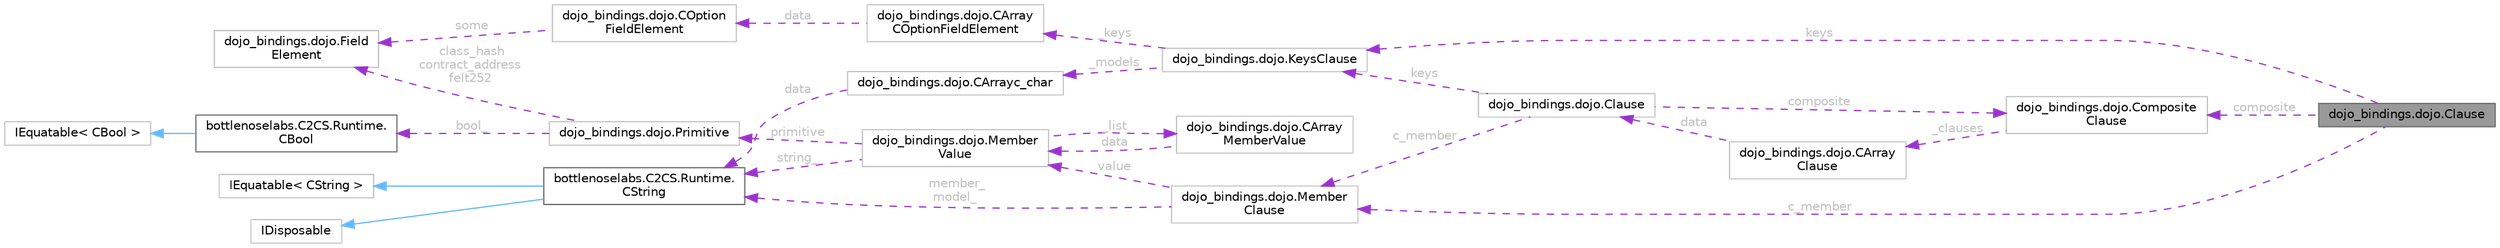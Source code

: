 digraph "dojo_bindings.dojo.Clause"
{
 // LATEX_PDF_SIZE
  bgcolor="transparent";
  edge [fontname=Helvetica,fontsize=10,labelfontname=Helvetica,labelfontsize=10];
  node [fontname=Helvetica,fontsize=10,shape=box,height=0.2,width=0.4];
  rankdir="LR";
  Node1 [id="Node000001",label="dojo_bindings.dojo.Clause",height=0.2,width=0.4,color="gray40", fillcolor="grey60", style="filled", fontcolor="black",tooltip=" "];
  Node2 -> Node1 [id="edge1_Node000001_Node000002",dir="back",color="darkorchid3",style="dashed",tooltip=" ",label=" keys",fontcolor="grey" ];
  Node2 [id="Node000002",label="dojo_bindings.dojo.KeysClause",height=0.2,width=0.4,color="grey75", fillcolor="white", style="filled",URL="$structdojo__bindings_1_1dojo_1_1_keys_clause.html",tooltip=" "];
  Node3 -> Node2 [id="edge2_Node000002_Node000003",dir="back",color="darkorchid3",style="dashed",tooltip=" ",label=" _keys",fontcolor="grey" ];
  Node3 [id="Node000003",label="dojo_bindings.dojo.CArray\lCOptionFieldElement",height=0.2,width=0.4,color="grey75", fillcolor="white", style="filled",URL="$structdojo__bindings_1_1dojo_1_1_c_array_c_option_field_element.html",tooltip=" "];
  Node4 -> Node3 [id="edge3_Node000003_Node000004",dir="back",color="darkorchid3",style="dashed",tooltip=" ",label=" data",fontcolor="grey" ];
  Node4 [id="Node000004",label="dojo_bindings.dojo.COption\lFieldElement",height=0.2,width=0.4,color="grey75", fillcolor="white", style="filled",URL="$structdojo__bindings_1_1dojo_1_1_c_option_field_element.html",tooltip=" "];
  Node5 -> Node4 [id="edge4_Node000004_Node000005",dir="back",color="darkorchid3",style="dashed",tooltip=" ",label=" some",fontcolor="grey" ];
  Node5 [id="Node000005",label="dojo_bindings.dojo.Field\lElement",height=0.2,width=0.4,color="grey75", fillcolor="white", style="filled",URL="$structdojo__bindings_1_1dojo_1_1_field_element.html",tooltip=" "];
  Node6 -> Node2 [id="edge5_Node000002_Node000006",dir="back",color="darkorchid3",style="dashed",tooltip=" ",label=" _models",fontcolor="grey" ];
  Node6 [id="Node000006",label="dojo_bindings.dojo.CArrayc_char",height=0.2,width=0.4,color="grey75", fillcolor="white", style="filled",URL="$structdojo__bindings_1_1dojo_1_1_c_arrayc__char.html",tooltip=" "];
  Node7 -> Node6 [id="edge6_Node000006_Node000007",dir="back",color="darkorchid3",style="dashed",tooltip=" ",label=" data",fontcolor="grey" ];
  Node7 [id="Node000007",label="bottlenoselabs.C2CS.Runtime.\lCString",height=0.2,width=0.4,color="gray40", fillcolor="white", style="filled",URL="$structbottlenoselabs_1_1_c2_c_s_1_1_runtime_1_1_c_string.html",tooltip="A pointer value type of bytes that represent a string; the C type char*."];
  Node8 -> Node7 [id="edge7_Node000007_Node000008",dir="back",color="steelblue1",style="solid",tooltip=" "];
  Node8 [id="Node000008",label="IEquatable\< CString \>",height=0.2,width=0.4,color="grey75", fillcolor="white", style="filled",tooltip=" "];
  Node9 -> Node7 [id="edge8_Node000007_Node000009",dir="back",color="steelblue1",style="solid",tooltip=" "];
  Node9 [id="Node000009",label="IDisposable",height=0.2,width=0.4,color="grey75", fillcolor="white", style="filled",tooltip=" "];
  Node10 -> Node1 [id="edge9_Node000001_Node000010",dir="back",color="darkorchid3",style="dashed",tooltip=" ",label=" c_member",fontcolor="grey" ];
  Node10 [id="Node000010",label="dojo_bindings.dojo.Member\lClause",height=0.2,width=0.4,color="grey75", fillcolor="white", style="filled",URL="$structdojo__bindings_1_1dojo_1_1_member_clause.html",tooltip=" "];
  Node7 -> Node10 [id="edge10_Node000010_Node000007",dir="back",color="darkorchid3",style="dashed",tooltip=" ",label=" member_\nmodel_",fontcolor="grey" ];
  Node11 -> Node10 [id="edge11_Node000010_Node000011",dir="back",color="darkorchid3",style="dashed",tooltip=" ",label=" value",fontcolor="grey" ];
  Node11 [id="Node000011",label="dojo_bindings.dojo.Member\lValue",height=0.2,width=0.4,color="grey75", fillcolor="white", style="filled",URL="$structdojo__bindings_1_1dojo_1_1_member_value.html",tooltip=" "];
  Node12 -> Node11 [id="edge12_Node000011_Node000012",dir="back",color="darkorchid3",style="dashed",tooltip=" ",label=" primitive",fontcolor="grey" ];
  Node12 [id="Node000012",label="dojo_bindings.dojo.Primitive",height=0.2,width=0.4,color="grey75", fillcolor="white", style="filled",URL="$structdojo__bindings_1_1dojo_1_1_primitive.html",tooltip=" "];
  Node13 -> Node12 [id="edge13_Node000012_Node000013",dir="back",color="darkorchid3",style="dashed",tooltip=" ",label=" bool_",fontcolor="grey" ];
  Node13 [id="Node000013",label="bottlenoselabs.C2CS.Runtime.\lCBool",height=0.2,width=0.4,color="gray40", fillcolor="white", style="filled",URL="$structbottlenoselabs_1_1_c2_c_s_1_1_runtime_1_1_c_bool.html",tooltip="A boolean value type with the same memory layout as a byte in both managed and unmanaged contexts; eq..."];
  Node14 -> Node13 [id="edge14_Node000013_Node000014",dir="back",color="steelblue1",style="solid",tooltip=" "];
  Node14 [id="Node000014",label="IEquatable\< CBool \>",height=0.2,width=0.4,color="grey75", fillcolor="white", style="filled",tooltip=" "];
  Node5 -> Node12 [id="edge15_Node000012_Node000005",dir="back",color="darkorchid3",style="dashed",tooltip=" ",label=" class_hash\ncontract_address\nfelt252",fontcolor="grey" ];
  Node7 -> Node11 [id="edge16_Node000011_Node000007",dir="back",color="darkorchid3",style="dashed",tooltip=" ",label=" string_",fontcolor="grey" ];
  Node15 -> Node11 [id="edge17_Node000011_Node000015",dir="back",color="darkorchid3",style="dashed",tooltip=" ",label=" _list",fontcolor="grey" ];
  Node15 [id="Node000015",label="dojo_bindings.dojo.CArray\lMemberValue",height=0.2,width=0.4,color="grey75", fillcolor="white", style="filled",URL="$structdojo__bindings_1_1dojo_1_1_c_array_member_value.html",tooltip=" "];
  Node11 -> Node15 [id="edge18_Node000015_Node000011",dir="back",color="darkorchid3",style="dashed",tooltip=" ",label=" data",fontcolor="grey" ];
  Node16 -> Node1 [id="edge19_Node000001_Node000016",dir="back",color="darkorchid3",style="dashed",tooltip=" ",label=" composite",fontcolor="grey" ];
  Node16 [id="Node000016",label="dojo_bindings.dojo.Composite\lClause",height=0.2,width=0.4,color="grey75", fillcolor="white", style="filled",URL="$structdojo__bindings_1_1dojo_1_1_composite_clause.html",tooltip=" "];
  Node17 -> Node16 [id="edge20_Node000016_Node000017",dir="back",color="darkorchid3",style="dashed",tooltip=" ",label=" _clauses",fontcolor="grey" ];
  Node17 [id="Node000017",label="dojo_bindings.dojo.CArray\lClause",height=0.2,width=0.4,color="grey75", fillcolor="white", style="filled",URL="$structdojo__bindings_1_1dojo_1_1_c_array_clause.html",tooltip=" "];
  Node18 -> Node17 [id="edge21_Node000017_Node000018",dir="back",color="darkorchid3",style="dashed",tooltip=" ",label=" data",fontcolor="grey" ];
  Node18 [id="Node000018",label="dojo_bindings.dojo.Clause",height=0.2,width=0.4,color="grey75", fillcolor="white", style="filled",URL="$structdojo__bindings_1_1dojo_1_1_clause.html",tooltip=" "];
  Node2 -> Node18 [id="edge22_Node000018_Node000002",dir="back",color="darkorchid3",style="dashed",tooltip=" ",label=" keys",fontcolor="grey" ];
  Node10 -> Node18 [id="edge23_Node000018_Node000010",dir="back",color="darkorchid3",style="dashed",tooltip=" ",label=" c_member",fontcolor="grey" ];
  Node16 -> Node18 [id="edge24_Node000018_Node000016",dir="back",color="darkorchid3",style="dashed",tooltip=" ",label=" composite",fontcolor="grey" ];
}

